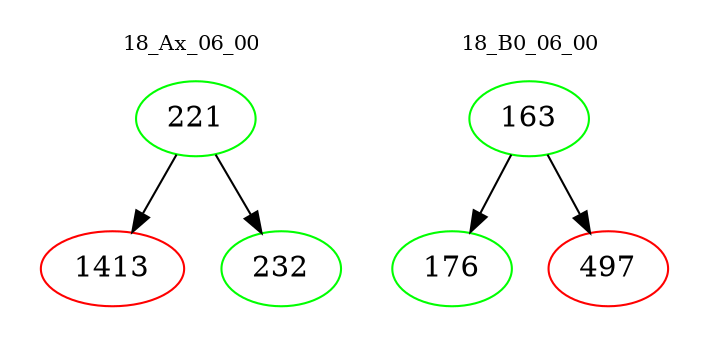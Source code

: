 digraph{
subgraph cluster_0 {
color = white
label = "18_Ax_06_00";
fontsize=10;
T0_221 [label="221", color="green"]
T0_221 -> T0_1413 [color="black"]
T0_1413 [label="1413", color="red"]
T0_221 -> T0_232 [color="black"]
T0_232 [label="232", color="green"]
}
subgraph cluster_1 {
color = white
label = "18_B0_06_00";
fontsize=10;
T1_163 [label="163", color="green"]
T1_163 -> T1_176 [color="black"]
T1_176 [label="176", color="green"]
T1_163 -> T1_497 [color="black"]
T1_497 [label="497", color="red"]
}
}
